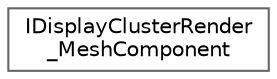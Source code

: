 digraph "Graphical Class Hierarchy"
{
 // INTERACTIVE_SVG=YES
 // LATEX_PDF_SIZE
  bgcolor="transparent";
  edge [fontname=Helvetica,fontsize=10,labelfontname=Helvetica,labelfontsize=10];
  node [fontname=Helvetica,fontsize=10,shape=box,height=0.2,width=0.4];
  rankdir="LR";
  Node0 [id="Node000000",label="IDisplayClusterRender\l_MeshComponent",height=0.2,width=0.4,color="grey40", fillcolor="white", style="filled",URL="$d2/db5/classIDisplayClusterRender__MeshComponent.html",tooltip=" "];
}
